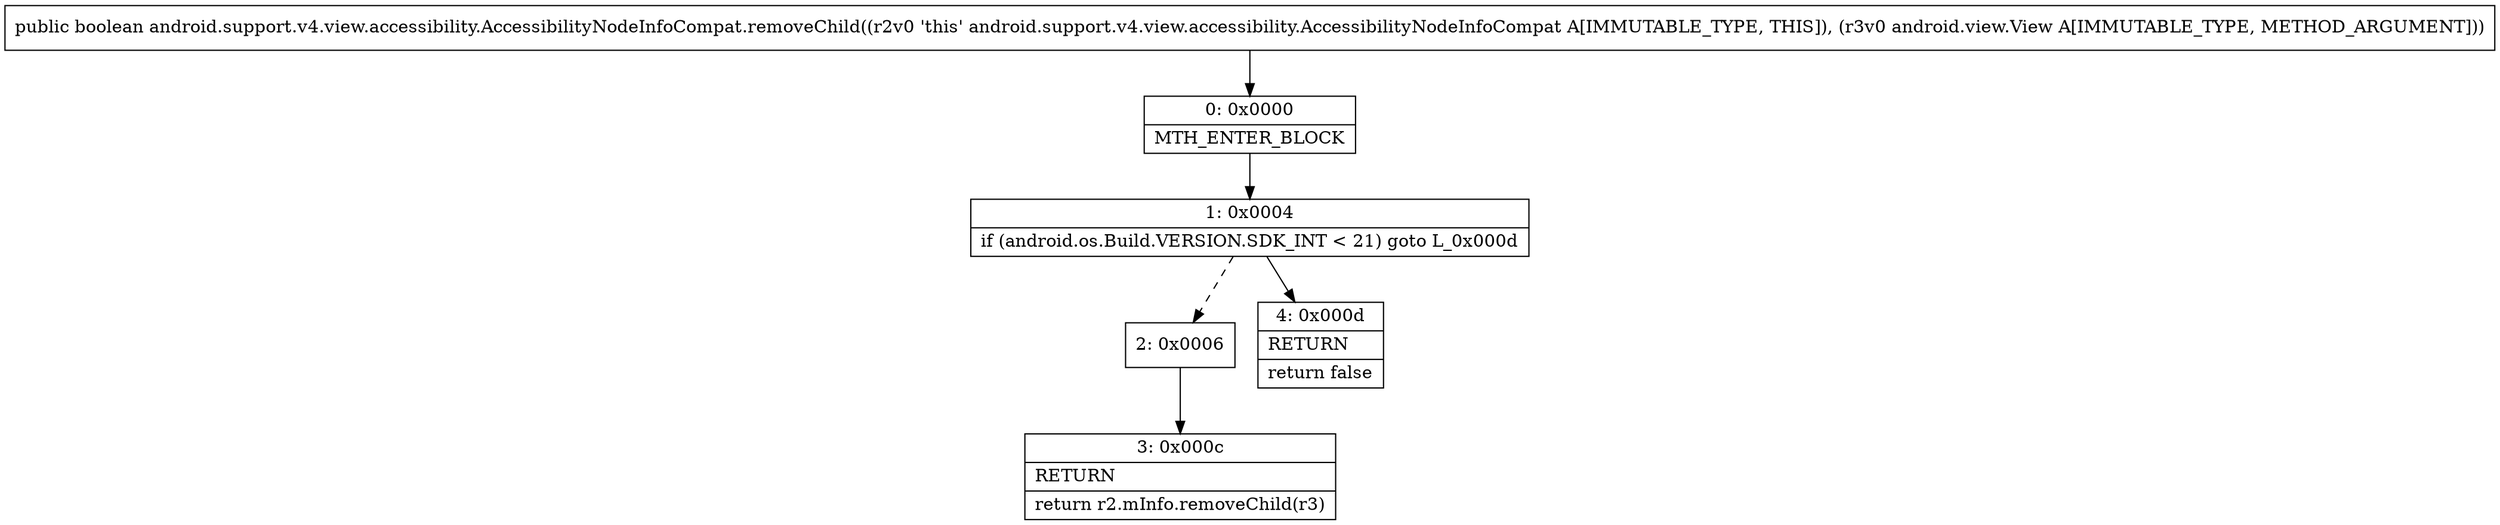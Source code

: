 digraph "CFG forandroid.support.v4.view.accessibility.AccessibilityNodeInfoCompat.removeChild(Landroid\/view\/View;)Z" {
Node_0 [shape=record,label="{0\:\ 0x0000|MTH_ENTER_BLOCK\l}"];
Node_1 [shape=record,label="{1\:\ 0x0004|if (android.os.Build.VERSION.SDK_INT \< 21) goto L_0x000d\l}"];
Node_2 [shape=record,label="{2\:\ 0x0006}"];
Node_3 [shape=record,label="{3\:\ 0x000c|RETURN\l|return r2.mInfo.removeChild(r3)\l}"];
Node_4 [shape=record,label="{4\:\ 0x000d|RETURN\l|return false\l}"];
MethodNode[shape=record,label="{public boolean android.support.v4.view.accessibility.AccessibilityNodeInfoCompat.removeChild((r2v0 'this' android.support.v4.view.accessibility.AccessibilityNodeInfoCompat A[IMMUTABLE_TYPE, THIS]), (r3v0 android.view.View A[IMMUTABLE_TYPE, METHOD_ARGUMENT])) }"];
MethodNode -> Node_0;
Node_0 -> Node_1;
Node_1 -> Node_2[style=dashed];
Node_1 -> Node_4;
Node_2 -> Node_3;
}

